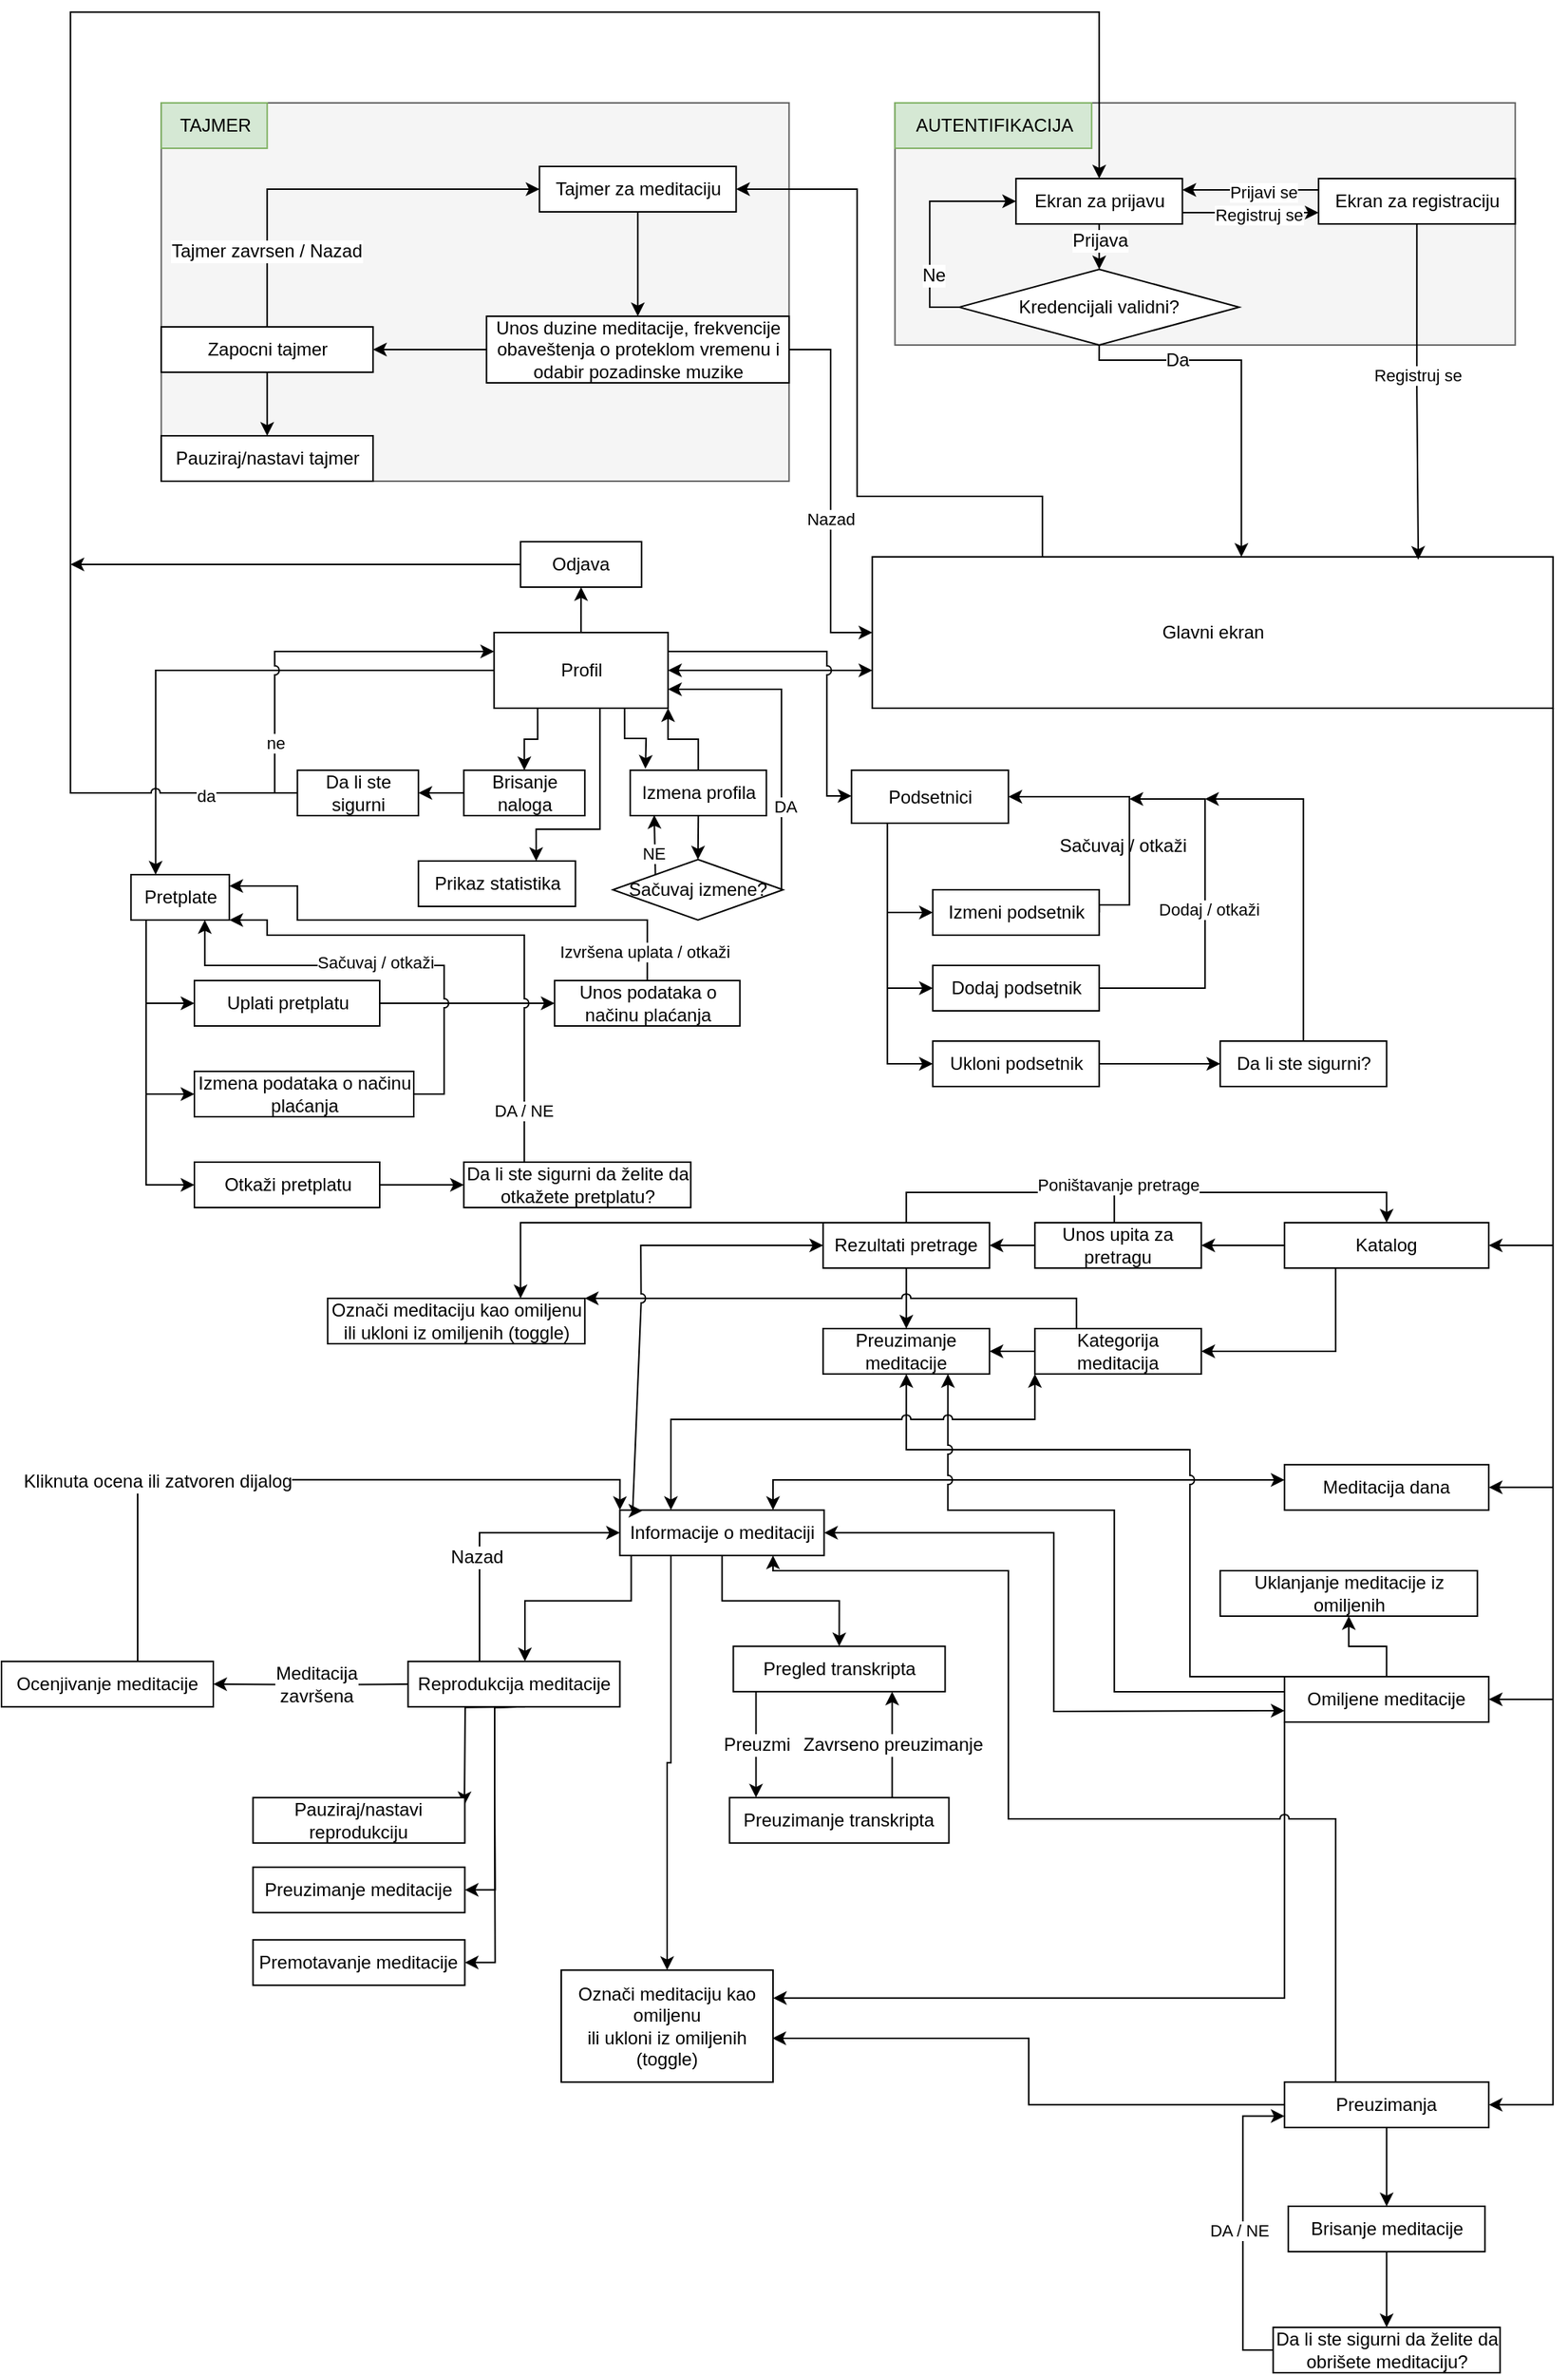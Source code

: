 <mxfile version="24.2.1" type="github">
  <diagram name="Page-1" id="kiPsF7_w5nH2O46umPm8">
    <mxGraphModel dx="4435" dy="3075" grid="1" gridSize="10" guides="1" tooltips="1" connect="1" arrows="1" fold="1" page="1" pageScale="1" pageWidth="850" pageHeight="1100" math="0" shadow="0">
      <root>
        <mxCell id="0" />
        <mxCell id="1" parent="0" />
        <mxCell id="YJ4SmnkypvcGHxXL8yuE-97" style="edgeStyle=orthogonalEdgeStyle;rounded=0;orthogonalLoop=1;jettySize=auto;html=1;exitX=0;exitY=0.75;exitDx=0;exitDy=0;entryX=1;entryY=0.5;entryDx=0;entryDy=0;startArrow=classic;startFill=1;" edge="1" parent="1" source="YJ4SmnkypvcGHxXL8yuE-1" target="YJ4SmnkypvcGHxXL8yuE-96">
          <mxGeometry relative="1" as="geometry" />
        </mxCell>
        <mxCell id="YJ4SmnkypvcGHxXL8yuE-547" style="edgeStyle=orthogonalEdgeStyle;rounded=0;orthogonalLoop=1;jettySize=auto;html=1;exitX=1;exitY=1;exitDx=0;exitDy=0;entryX=1;entryY=0.5;entryDx=0;entryDy=0;" edge="1" parent="1" source="YJ4SmnkypvcGHxXL8yuE-1" target="YJ4SmnkypvcGHxXL8yuE-255">
          <mxGeometry relative="1" as="geometry">
            <Array as="points">
              <mxPoint x="181.62" y="292" />
            </Array>
          </mxGeometry>
        </mxCell>
        <mxCell id="YJ4SmnkypvcGHxXL8yuE-1" value="&lt;font style=&quot;font-size: 12px;&quot;&gt;Glavni ekran&lt;/font&gt;" style="rounded=0;whiteSpace=wrap;html=1;" vertex="1" parent="1">
          <mxGeometry x="-268.38" y="-731" width="450" height="100" as="geometry" />
        </mxCell>
        <mxCell id="YJ4SmnkypvcGHxXL8yuE-2" value="" style="group;fillColor=#f5f5f5;fontColor=#333333;strokeColor=#666666;" vertex="1" connectable="0" parent="1">
          <mxGeometry x="-253.38" y="-1031" width="410" height="160" as="geometry" />
        </mxCell>
        <mxCell id="YJ4SmnkypvcGHxXL8yuE-3" style="edgeStyle=orthogonalEdgeStyle;rounded=0;orthogonalLoop=1;jettySize=auto;html=1;exitX=0;exitY=0.25;exitDx=0;exitDy=0;entryX=1;entryY=0.25;entryDx=0;entryDy=0;" edge="1" parent="YJ4SmnkypvcGHxXL8yuE-2" source="YJ4SmnkypvcGHxXL8yuE-5" target="YJ4SmnkypvcGHxXL8yuE-10">
          <mxGeometry relative="1" as="geometry" />
        </mxCell>
        <mxCell id="YJ4SmnkypvcGHxXL8yuE-4" value="Prijavi se" style="edgeLabel;html=1;align=center;verticalAlign=middle;resizable=0;points=[];" vertex="1" connectable="0" parent="YJ4SmnkypvcGHxXL8yuE-3">
          <mxGeometry x="-0.188" y="1" relative="1" as="geometry">
            <mxPoint as="offset" />
          </mxGeometry>
        </mxCell>
        <mxCell id="YJ4SmnkypvcGHxXL8yuE-5" value="&lt;font style=&quot;font-size: 12px;&quot;&gt;Ekran za registraciju&lt;/font&gt;" style="rounded=0;whiteSpace=wrap;html=1;" vertex="1" parent="YJ4SmnkypvcGHxXL8yuE-2">
          <mxGeometry x="280" y="50" width="130" height="30" as="geometry" />
        </mxCell>
        <mxCell id="YJ4SmnkypvcGHxXL8yuE-6" style="edgeStyle=orthogonalEdgeStyle;rounded=0;orthogonalLoop=1;jettySize=auto;html=1;entryX=0.5;entryY=0;entryDx=0;entryDy=0;fontSize=12;" edge="1" parent="YJ4SmnkypvcGHxXL8yuE-2" source="YJ4SmnkypvcGHxXL8yuE-10" target="YJ4SmnkypvcGHxXL8yuE-13">
          <mxGeometry relative="1" as="geometry">
            <Array as="points">
              <mxPoint x="135" y="90" />
              <mxPoint x="135" y="90" />
            </Array>
          </mxGeometry>
        </mxCell>
        <mxCell id="YJ4SmnkypvcGHxXL8yuE-7" value="Prijava" style="edgeLabel;html=1;align=center;verticalAlign=middle;resizable=0;points=[];fontSize=12;" vertex="1" connectable="0" parent="YJ4SmnkypvcGHxXL8yuE-6">
          <mxGeometry x="-0.285" relative="1" as="geometry">
            <mxPoint as="offset" />
          </mxGeometry>
        </mxCell>
        <mxCell id="YJ4SmnkypvcGHxXL8yuE-8" style="edgeStyle=orthogonalEdgeStyle;rounded=0;orthogonalLoop=1;jettySize=auto;html=1;exitX=1;exitY=0.75;exitDx=0;exitDy=0;entryX=0;entryY=0.75;entryDx=0;entryDy=0;" edge="1" parent="YJ4SmnkypvcGHxXL8yuE-2" source="YJ4SmnkypvcGHxXL8yuE-10" target="YJ4SmnkypvcGHxXL8yuE-5">
          <mxGeometry relative="1" as="geometry" />
        </mxCell>
        <mxCell id="YJ4SmnkypvcGHxXL8yuE-9" value="Registruj se" style="edgeLabel;html=1;align=center;verticalAlign=middle;resizable=0;points=[];" vertex="1" connectable="0" parent="YJ4SmnkypvcGHxXL8yuE-8">
          <mxGeometry x="-0.222" y="1" relative="1" as="geometry">
            <mxPoint x="15" y="2" as="offset" />
          </mxGeometry>
        </mxCell>
        <mxCell id="YJ4SmnkypvcGHxXL8yuE-10" value="Ekran za prijavu" style="rounded=0;whiteSpace=wrap;html=1;fontSize=12;" vertex="1" parent="YJ4SmnkypvcGHxXL8yuE-2">
          <mxGeometry x="80" y="50" width="110" height="30" as="geometry" />
        </mxCell>
        <mxCell id="YJ4SmnkypvcGHxXL8yuE-11" style="edgeStyle=orthogonalEdgeStyle;rounded=0;orthogonalLoop=1;jettySize=auto;html=1;entryX=0;entryY=0.5;entryDx=0;entryDy=0;fontSize=12;" edge="1" parent="YJ4SmnkypvcGHxXL8yuE-2" source="YJ4SmnkypvcGHxXL8yuE-13" target="YJ4SmnkypvcGHxXL8yuE-10">
          <mxGeometry relative="1" as="geometry">
            <Array as="points">
              <mxPoint x="23" y="135" />
              <mxPoint x="23" y="65" />
            </Array>
          </mxGeometry>
        </mxCell>
        <mxCell id="YJ4SmnkypvcGHxXL8yuE-12" value="Ne" style="edgeLabel;html=1;align=center;verticalAlign=middle;resizable=0;points=[];fontSize=12;" vertex="1" connectable="0" parent="YJ4SmnkypvcGHxXL8yuE-11">
          <mxGeometry x="-0.442" y="-2" relative="1" as="geometry">
            <mxPoint as="offset" />
          </mxGeometry>
        </mxCell>
        <mxCell id="YJ4SmnkypvcGHxXL8yuE-13" value="Kredencijali validni?" style="rhombus;whiteSpace=wrap;html=1;fontSize=12;" vertex="1" parent="YJ4SmnkypvcGHxXL8yuE-2">
          <mxGeometry x="42.5" y="110" width="185" height="50" as="geometry" />
        </mxCell>
        <mxCell id="YJ4SmnkypvcGHxXL8yuE-14" value="AUTENTIFIKACIJA" style="text;html=1;align=center;verticalAlign=middle;resizable=0;points=[];autosize=1;strokeColor=#82b366;fillColor=#d5e8d4;" vertex="1" parent="YJ4SmnkypvcGHxXL8yuE-2">
          <mxGeometry width="130" height="30" as="geometry" />
        </mxCell>
        <mxCell id="YJ4SmnkypvcGHxXL8yuE-17" style="edgeStyle=orthogonalEdgeStyle;rounded=0;orthogonalLoop=1;jettySize=auto;html=1;fontSize=12;" edge="1" parent="1">
          <mxGeometry relative="1" as="geometry">
            <mxPoint x="-24.38" y="-731" as="targetPoint" />
            <Array as="points">
              <mxPoint x="-118.38" y="-861" />
              <mxPoint x="-24.38" y="-861" />
            </Array>
            <mxPoint x="-118.38" y="-871" as="sourcePoint" />
          </mxGeometry>
        </mxCell>
        <mxCell id="YJ4SmnkypvcGHxXL8yuE-18" value="Da" style="edgeLabel;html=1;align=center;verticalAlign=middle;resizable=0;points=[];fontSize=12;" vertex="1" connectable="0" parent="YJ4SmnkypvcGHxXL8yuE-17">
          <mxGeometry x="-0.478" relative="1" as="geometry">
            <mxPoint as="offset" />
          </mxGeometry>
        </mxCell>
        <mxCell id="YJ4SmnkypvcGHxXL8yuE-19" style="edgeStyle=orthogonalEdgeStyle;rounded=0;orthogonalLoop=1;jettySize=auto;html=1;exitX=0.5;exitY=1;exitDx=0;exitDy=0;entryX=0.802;entryY=0.019;entryDx=0;entryDy=0;entryPerimeter=0;" edge="1" parent="1" source="YJ4SmnkypvcGHxXL8yuE-5" target="YJ4SmnkypvcGHxXL8yuE-1">
          <mxGeometry relative="1" as="geometry" />
        </mxCell>
        <mxCell id="YJ4SmnkypvcGHxXL8yuE-20" value="Registruj se" style="edgeLabel;html=1;align=center;verticalAlign=middle;resizable=0;points=[];" vertex="1" connectable="0" parent="YJ4SmnkypvcGHxXL8yuE-19">
          <mxGeometry x="-0.05" y="-3" relative="1" as="geometry">
            <mxPoint x="3" y="-6" as="offset" />
          </mxGeometry>
        </mxCell>
        <mxCell id="YJ4SmnkypvcGHxXL8yuE-21" value="" style="group;fillColor=#f5f5f5;fontColor=#333333;strokeColor=#666666;" vertex="1" connectable="0" parent="1">
          <mxGeometry x="-738.38" y="-1031" width="415" height="250" as="geometry" />
        </mxCell>
        <mxCell id="YJ4SmnkypvcGHxXL8yuE-22" style="edgeStyle=orthogonalEdgeStyle;rounded=0;orthogonalLoop=1;jettySize=auto;html=1;fontSize=12;" edge="1" parent="YJ4SmnkypvcGHxXL8yuE-21" source="YJ4SmnkypvcGHxXL8yuE-23" target="YJ4SmnkypvcGHxXL8yuE-25">
          <mxGeometry relative="1" as="geometry" />
        </mxCell>
        <mxCell id="YJ4SmnkypvcGHxXL8yuE-23" value="Tajmer za meditaciju" style="rounded=0;whiteSpace=wrap;html=1;fontSize=12;" vertex="1" parent="YJ4SmnkypvcGHxXL8yuE-21">
          <mxGeometry x="250" y="42" width="130" height="30" as="geometry" />
        </mxCell>
        <mxCell id="YJ4SmnkypvcGHxXL8yuE-24" value="" style="edgeStyle=orthogonalEdgeStyle;rounded=0;orthogonalLoop=1;jettySize=auto;html=1;" edge="1" parent="YJ4SmnkypvcGHxXL8yuE-21" source="YJ4SmnkypvcGHxXL8yuE-25" target="YJ4SmnkypvcGHxXL8yuE-29">
          <mxGeometry relative="1" as="geometry" />
        </mxCell>
        <mxCell id="YJ4SmnkypvcGHxXL8yuE-25" value="Unos duzine meditacije, frekvencije obaveštenja o proteklom vremenu i odabir pozadinske muzike" style="rounded=0;whiteSpace=wrap;html=1;fontSize=12;" vertex="1" parent="YJ4SmnkypvcGHxXL8yuE-21">
          <mxGeometry x="215" y="141" width="200" height="44" as="geometry" />
        </mxCell>
        <mxCell id="YJ4SmnkypvcGHxXL8yuE-26" style="edgeStyle=orthogonalEdgeStyle;rounded=0;orthogonalLoop=1;jettySize=auto;html=1;entryX=0;entryY=0.5;entryDx=0;entryDy=0;" edge="1" parent="YJ4SmnkypvcGHxXL8yuE-21" source="YJ4SmnkypvcGHxXL8yuE-29" target="YJ4SmnkypvcGHxXL8yuE-23">
          <mxGeometry relative="1" as="geometry">
            <Array as="points">
              <mxPoint x="70" y="57" />
            </Array>
          </mxGeometry>
        </mxCell>
        <mxCell id="YJ4SmnkypvcGHxXL8yuE-27" value="&lt;span style=&quot;font-size: 12px;&quot;&gt;Tajmer zavrsen / Nazad&lt;/span&gt;" style="edgeLabel;html=1;align=center;verticalAlign=middle;resizable=0;points=[];" vertex="1" connectable="0" parent="YJ4SmnkypvcGHxXL8yuE-26">
          <mxGeometry x="-0.632" y="1" relative="1" as="geometry">
            <mxPoint as="offset" />
          </mxGeometry>
        </mxCell>
        <mxCell id="YJ4SmnkypvcGHxXL8yuE-28" value="" style="edgeStyle=orthogonalEdgeStyle;rounded=0;orthogonalLoop=1;jettySize=auto;html=1;" edge="1" parent="YJ4SmnkypvcGHxXL8yuE-21" source="YJ4SmnkypvcGHxXL8yuE-29" target="YJ4SmnkypvcGHxXL8yuE-30">
          <mxGeometry relative="1" as="geometry" />
        </mxCell>
        <mxCell id="YJ4SmnkypvcGHxXL8yuE-29" value="Zapocni tajmer" style="rounded=0;whiteSpace=wrap;html=1;fontSize=12;" vertex="1" parent="YJ4SmnkypvcGHxXL8yuE-21">
          <mxGeometry y="148" width="140" height="30" as="geometry" />
        </mxCell>
        <mxCell id="YJ4SmnkypvcGHxXL8yuE-30" value="Pauziraj/nastavi tajmer" style="rounded=0;whiteSpace=wrap;html=1;fontSize=12;" vertex="1" parent="YJ4SmnkypvcGHxXL8yuE-21">
          <mxGeometry y="220" width="140" height="30" as="geometry" />
        </mxCell>
        <mxCell id="YJ4SmnkypvcGHxXL8yuE-31" value="TAJMER" style="text;html=1;align=center;verticalAlign=middle;resizable=0;points=[];autosize=1;strokeColor=#82b366;fillColor=#d5e8d4;" vertex="1" parent="YJ4SmnkypvcGHxXL8yuE-21">
          <mxGeometry width="70" height="30" as="geometry" />
        </mxCell>
        <mxCell id="YJ4SmnkypvcGHxXL8yuE-35" style="edgeStyle=orthogonalEdgeStyle;rounded=0;orthogonalLoop=1;jettySize=auto;html=1;exitX=1;exitY=0.5;exitDx=0;exitDy=0;entryX=0.25;entryY=0;entryDx=0;entryDy=0;startArrow=classic;startFill=1;endArrow=none;endFill=0;" edge="1" parent="1" source="YJ4SmnkypvcGHxXL8yuE-23" target="YJ4SmnkypvcGHxXL8yuE-1">
          <mxGeometry relative="1" as="geometry">
            <Array as="points">
              <mxPoint x="-278.38" y="-974" />
              <mxPoint x="-278.38" y="-771" />
              <mxPoint x="-155.38" y="-771" />
            </Array>
          </mxGeometry>
        </mxCell>
        <mxCell id="YJ4SmnkypvcGHxXL8yuE-36" style="edgeStyle=orthogonalEdgeStyle;rounded=0;orthogonalLoop=1;jettySize=auto;html=1;entryX=0;entryY=0.5;entryDx=0;entryDy=0;" edge="1" parent="1" source="YJ4SmnkypvcGHxXL8yuE-25" target="YJ4SmnkypvcGHxXL8yuE-1">
          <mxGeometry relative="1" as="geometry" />
        </mxCell>
        <mxCell id="YJ4SmnkypvcGHxXL8yuE-37" value="Nazad" style="edgeLabel;html=1;align=center;verticalAlign=middle;resizable=0;points=[];" vertex="1" connectable="0" parent="YJ4SmnkypvcGHxXL8yuE-36">
          <mxGeometry x="0.149" y="-1" relative="1" as="geometry">
            <mxPoint x="1" as="offset" />
          </mxGeometry>
        </mxCell>
        <mxCell id="YJ4SmnkypvcGHxXL8yuE-104" style="edgeStyle=orthogonalEdgeStyle;rounded=0;orthogonalLoop=1;jettySize=auto;html=1;exitX=0.25;exitY=1;exitDx=0;exitDy=0;entryX=0.5;entryY=0;entryDx=0;entryDy=0;" edge="1" parent="1" source="YJ4SmnkypvcGHxXL8yuE-96" target="YJ4SmnkypvcGHxXL8yuE-99">
          <mxGeometry relative="1" as="geometry" />
        </mxCell>
        <mxCell id="YJ4SmnkypvcGHxXL8yuE-106" style="edgeStyle=orthogonalEdgeStyle;rounded=0;orthogonalLoop=1;jettySize=auto;html=1;entryX=0.5;entryY=1;entryDx=0;entryDy=0;" edge="1" parent="1" source="YJ4SmnkypvcGHxXL8yuE-96" target="YJ4SmnkypvcGHxXL8yuE-105">
          <mxGeometry relative="1" as="geometry" />
        </mxCell>
        <mxCell id="YJ4SmnkypvcGHxXL8yuE-112" style="edgeStyle=orthogonalEdgeStyle;rounded=0;orthogonalLoop=1;jettySize=auto;html=1;exitX=0.75;exitY=1;exitDx=0;exitDy=0;" edge="1" parent="1" source="YJ4SmnkypvcGHxXL8yuE-96">
          <mxGeometry relative="1" as="geometry">
            <mxPoint x="-418.38" y="-591" as="targetPoint" />
          </mxGeometry>
        </mxCell>
        <mxCell id="YJ4SmnkypvcGHxXL8yuE-167" style="edgeStyle=orthogonalEdgeStyle;rounded=0;orthogonalLoop=1;jettySize=auto;html=1;entryX=0.75;entryY=0;entryDx=0;entryDy=0;" edge="1" parent="1" source="YJ4SmnkypvcGHxXL8yuE-96" target="YJ4SmnkypvcGHxXL8yuE-166">
          <mxGeometry relative="1" as="geometry">
            <Array as="points">
              <mxPoint x="-448.38" y="-551" />
              <mxPoint x="-490.38" y="-551" />
            </Array>
          </mxGeometry>
        </mxCell>
        <mxCell id="YJ4SmnkypvcGHxXL8yuE-169" style="edgeStyle=orthogonalEdgeStyle;rounded=0;orthogonalLoop=1;jettySize=auto;html=1;exitX=1;exitY=0.25;exitDx=0;exitDy=0;jumpStyle=arc;" edge="1" parent="1" source="YJ4SmnkypvcGHxXL8yuE-96" target="YJ4SmnkypvcGHxXL8yuE-168">
          <mxGeometry relative="1" as="geometry">
            <Array as="points">
              <mxPoint x="-298.38" y="-669" />
              <mxPoint x="-298.38" y="-573" />
            </Array>
          </mxGeometry>
        </mxCell>
        <mxCell id="YJ4SmnkypvcGHxXL8yuE-223" style="edgeStyle=orthogonalEdgeStyle;rounded=0;orthogonalLoop=1;jettySize=auto;html=1;exitX=0;exitY=0.5;exitDx=0;exitDy=0;entryX=0.25;entryY=0;entryDx=0;entryDy=0;jumpStyle=arc;" edge="1" parent="1" source="YJ4SmnkypvcGHxXL8yuE-96" target="YJ4SmnkypvcGHxXL8yuE-189">
          <mxGeometry relative="1" as="geometry" />
        </mxCell>
        <mxCell id="YJ4SmnkypvcGHxXL8yuE-96" value="&lt;font style=&quot;font-size: 12px;&quot;&gt;Profil&lt;/font&gt;" style="rounded=0;whiteSpace=wrap;html=1;" vertex="1" parent="1">
          <mxGeometry x="-518.38" y="-681" width="115" height="50" as="geometry" />
        </mxCell>
        <mxCell id="YJ4SmnkypvcGHxXL8yuE-103" style="edgeStyle=orthogonalEdgeStyle;rounded=0;orthogonalLoop=1;jettySize=auto;html=1;entryX=1;entryY=0.5;entryDx=0;entryDy=0;" edge="1" parent="1" source="YJ4SmnkypvcGHxXL8yuE-99" target="YJ4SmnkypvcGHxXL8yuE-102">
          <mxGeometry relative="1" as="geometry" />
        </mxCell>
        <mxCell id="YJ4SmnkypvcGHxXL8yuE-99" value="Brisanje naloga" style="rounded=0;whiteSpace=wrap;html=1;fontSize=12;" vertex="1" parent="1">
          <mxGeometry x="-538.38" y="-590" width="80" height="30" as="geometry" />
        </mxCell>
        <mxCell id="YJ4SmnkypvcGHxXL8yuE-100" style="edgeStyle=orthogonalEdgeStyle;rounded=0;orthogonalLoop=1;jettySize=auto;html=1;entryX=0;entryY=0.25;entryDx=0;entryDy=0;jumpStyle=arc;" edge="1" parent="1" source="YJ4SmnkypvcGHxXL8yuE-102" target="YJ4SmnkypvcGHxXL8yuE-96">
          <mxGeometry relative="1" as="geometry">
            <mxPoint x="-268.38" y="-505" as="targetPoint" />
            <Array as="points">
              <mxPoint x="-663.38" y="-668" />
            </Array>
          </mxGeometry>
        </mxCell>
        <mxCell id="YJ4SmnkypvcGHxXL8yuE-101" value="ne" style="edgeLabel;html=1;align=center;verticalAlign=middle;resizable=0;points=[];" vertex="1" connectable="0" parent="YJ4SmnkypvcGHxXL8yuE-100">
          <mxGeometry x="-0.623" relative="1" as="geometry">
            <mxPoint as="offset" />
          </mxGeometry>
        </mxCell>
        <mxCell id="YJ4SmnkypvcGHxXL8yuE-107" style="edgeStyle=orthogonalEdgeStyle;rounded=0;orthogonalLoop=1;jettySize=auto;html=1;entryX=0.5;entryY=0;entryDx=0;entryDy=0;jumpStyle=arc;" edge="1" parent="1" source="YJ4SmnkypvcGHxXL8yuE-102" target="YJ4SmnkypvcGHxXL8yuE-10">
          <mxGeometry relative="1" as="geometry">
            <Array as="points">
              <mxPoint x="-798.38" y="-575" />
              <mxPoint x="-798.38" y="-1091" />
              <mxPoint x="-118.38" y="-1091" />
            </Array>
          </mxGeometry>
        </mxCell>
        <mxCell id="YJ4SmnkypvcGHxXL8yuE-108" value="da" style="edgeLabel;html=1;align=center;verticalAlign=middle;resizable=0;points=[];" vertex="1" connectable="0" parent="YJ4SmnkypvcGHxXL8yuE-107">
          <mxGeometry x="-0.878" y="4" relative="1" as="geometry">
            <mxPoint x="28" y="-2" as="offset" />
          </mxGeometry>
        </mxCell>
        <mxCell id="YJ4SmnkypvcGHxXL8yuE-102" value="Da li ste sigurni" style="rounded=0;whiteSpace=wrap;html=1;fontSize=12;" vertex="1" parent="1">
          <mxGeometry x="-648.38" y="-590" width="80" height="30" as="geometry" />
        </mxCell>
        <mxCell id="YJ4SmnkypvcGHxXL8yuE-109" style="edgeStyle=orthogonalEdgeStyle;rounded=0;orthogonalLoop=1;jettySize=auto;html=1;" edge="1" parent="1" source="YJ4SmnkypvcGHxXL8yuE-105">
          <mxGeometry relative="1" as="geometry">
            <mxPoint x="-798.38" y="-726" as="targetPoint" />
          </mxGeometry>
        </mxCell>
        <mxCell id="YJ4SmnkypvcGHxXL8yuE-105" value="Odjava" style="rounded=0;whiteSpace=wrap;html=1;fontSize=12;" vertex="1" parent="1">
          <mxGeometry x="-500.88" y="-741" width="80" height="30" as="geometry" />
        </mxCell>
        <mxCell id="YJ4SmnkypvcGHxXL8yuE-113" style="edgeStyle=orthogonalEdgeStyle;rounded=0;orthogonalLoop=1;jettySize=auto;html=1;entryX=1;entryY=1;entryDx=0;entryDy=0;" edge="1" parent="1" source="YJ4SmnkypvcGHxXL8yuE-110" target="YJ4SmnkypvcGHxXL8yuE-96">
          <mxGeometry relative="1" as="geometry" />
        </mxCell>
        <mxCell id="YJ4SmnkypvcGHxXL8yuE-116" style="edgeStyle=orthogonalEdgeStyle;rounded=0;orthogonalLoop=1;jettySize=auto;html=1;exitX=0.5;exitY=1;exitDx=0;exitDy=0;entryX=0.5;entryY=0;entryDx=0;entryDy=0;" edge="1" parent="1" source="YJ4SmnkypvcGHxXL8yuE-110" target="YJ4SmnkypvcGHxXL8yuE-114">
          <mxGeometry relative="1" as="geometry" />
        </mxCell>
        <mxCell id="YJ4SmnkypvcGHxXL8yuE-110" value="Izmena profila" style="rounded=0;whiteSpace=wrap;html=1;fontSize=12;" vertex="1" parent="1">
          <mxGeometry x="-428.38" y="-590" width="90" height="30" as="geometry" />
        </mxCell>
        <mxCell id="YJ4SmnkypvcGHxXL8yuE-117" style="edgeStyle=orthogonalEdgeStyle;rounded=0;orthogonalLoop=1;jettySize=auto;html=1;entryX=1;entryY=0.75;entryDx=0;entryDy=0;" edge="1" parent="1" source="YJ4SmnkypvcGHxXL8yuE-114" target="YJ4SmnkypvcGHxXL8yuE-96">
          <mxGeometry relative="1" as="geometry">
            <Array as="points">
              <mxPoint x="-328.38" y="-643" />
            </Array>
          </mxGeometry>
        </mxCell>
        <mxCell id="YJ4SmnkypvcGHxXL8yuE-118" value="DA" style="edgeLabel;html=1;align=center;verticalAlign=middle;resizable=0;points=[];" vertex="1" connectable="0" parent="YJ4SmnkypvcGHxXL8yuE-117">
          <mxGeometry x="-0.472" y="-2" relative="1" as="geometry">
            <mxPoint as="offset" />
          </mxGeometry>
        </mxCell>
        <mxCell id="YJ4SmnkypvcGHxXL8yuE-114" value="Sačuvaj izmene?" style="rhombus;whiteSpace=wrap;html=1;" vertex="1" parent="1">
          <mxGeometry x="-439.88" y="-531" width="112.5" height="40" as="geometry" />
        </mxCell>
        <mxCell id="YJ4SmnkypvcGHxXL8yuE-120" style="edgeStyle=orthogonalEdgeStyle;rounded=0;orthogonalLoop=1;jettySize=auto;html=1;exitX=0;exitY=0;exitDx=0;exitDy=0;entryX=0.176;entryY=0.988;entryDx=0;entryDy=0;entryPerimeter=0;" edge="1" parent="1" source="YJ4SmnkypvcGHxXL8yuE-114" target="YJ4SmnkypvcGHxXL8yuE-110">
          <mxGeometry relative="1" as="geometry" />
        </mxCell>
        <mxCell id="YJ4SmnkypvcGHxXL8yuE-121" value="NE" style="edgeLabel;html=1;align=center;verticalAlign=middle;resizable=0;points=[];" vertex="1" connectable="0" parent="YJ4SmnkypvcGHxXL8yuE-120">
          <mxGeometry x="-0.25" y="1" relative="1" as="geometry">
            <mxPoint as="offset" />
          </mxGeometry>
        </mxCell>
        <mxCell id="YJ4SmnkypvcGHxXL8yuE-166" value="Prikaz statistika" style="rounded=0;whiteSpace=wrap;html=1;" vertex="1" parent="1">
          <mxGeometry x="-568.38" y="-530" width="103.75" height="30" as="geometry" />
        </mxCell>
        <mxCell id="YJ4SmnkypvcGHxXL8yuE-185" style="edgeStyle=orthogonalEdgeStyle;rounded=0;orthogonalLoop=1;jettySize=auto;html=1;exitX=0.25;exitY=1;exitDx=0;exitDy=0;entryX=0;entryY=0.5;entryDx=0;entryDy=0;" edge="1" parent="1" source="YJ4SmnkypvcGHxXL8yuE-168" target="YJ4SmnkypvcGHxXL8yuE-179">
          <mxGeometry relative="1" as="geometry">
            <Array as="points">
              <mxPoint x="-258.38" y="-555" />
              <mxPoint x="-258.38" y="-396" />
            </Array>
          </mxGeometry>
        </mxCell>
        <mxCell id="YJ4SmnkypvcGHxXL8yuE-168" value="Podsetnici" style="rounded=0;whiteSpace=wrap;html=1;" vertex="1" parent="1">
          <mxGeometry x="-282.13" y="-590" width="103.75" height="35" as="geometry" />
        </mxCell>
        <mxCell id="YJ4SmnkypvcGHxXL8yuE-172" style="edgeStyle=orthogonalEdgeStyle;rounded=0;orthogonalLoop=1;jettySize=auto;html=1;entryX=1;entryY=0.5;entryDx=0;entryDy=0;exitX=1;exitY=0.5;exitDx=0;exitDy=0;" edge="1" parent="1" source="YJ4SmnkypvcGHxXL8yuE-170" target="YJ4SmnkypvcGHxXL8yuE-168">
          <mxGeometry relative="1" as="geometry">
            <Array as="points">
              <mxPoint x="-118.38" y="-501" />
              <mxPoint x="-98.38" y="-501" />
              <mxPoint x="-98.38" y="-572" />
            </Array>
          </mxGeometry>
        </mxCell>
        <mxCell id="YJ4SmnkypvcGHxXL8yuE-186" style="edgeStyle=orthogonalEdgeStyle;rounded=0;orthogonalLoop=1;jettySize=auto;html=1;exitX=0;exitY=0.5;exitDx=0;exitDy=0;endArrow=none;endFill=0;startArrow=classic;startFill=1;" edge="1" parent="1" source="YJ4SmnkypvcGHxXL8yuE-170">
          <mxGeometry relative="1" as="geometry">
            <mxPoint x="-258.38" y="-496" as="targetPoint" />
          </mxGeometry>
        </mxCell>
        <mxCell id="YJ4SmnkypvcGHxXL8yuE-170" value="Izmeni podsetnik" style="rounded=0;whiteSpace=wrap;html=1;" vertex="1" parent="1">
          <mxGeometry x="-228.38" y="-511" width="110" height="30" as="geometry" />
        </mxCell>
        <mxCell id="YJ4SmnkypvcGHxXL8yuE-173" value="Sačuvaj / otkaži" style="text;html=1;align=center;verticalAlign=middle;resizable=0;points=[];autosize=1;strokeColor=none;fillColor=none;" vertex="1" parent="1">
          <mxGeometry x="-158.38" y="-555" width="110" height="30" as="geometry" />
        </mxCell>
        <mxCell id="YJ4SmnkypvcGHxXL8yuE-176" style="edgeStyle=orthogonalEdgeStyle;rounded=0;orthogonalLoop=1;jettySize=auto;html=1;" edge="1" parent="1" source="YJ4SmnkypvcGHxXL8yuE-174">
          <mxGeometry relative="1" as="geometry">
            <mxPoint x="-98.38" y="-571" as="targetPoint" />
            <Array as="points">
              <mxPoint x="-48.38" y="-446" />
              <mxPoint x="-48.38" y="-571" />
            </Array>
          </mxGeometry>
        </mxCell>
        <mxCell id="YJ4SmnkypvcGHxXL8yuE-177" value="Dodaj / otkaži" style="edgeLabel;html=1;align=center;verticalAlign=middle;resizable=0;points=[];" vertex="1" connectable="0" parent="YJ4SmnkypvcGHxXL8yuE-176">
          <mxGeometry x="-0.005" y="-2" relative="1" as="geometry">
            <mxPoint as="offset" />
          </mxGeometry>
        </mxCell>
        <mxCell id="YJ4SmnkypvcGHxXL8yuE-187" style="edgeStyle=orthogonalEdgeStyle;rounded=0;orthogonalLoop=1;jettySize=auto;html=1;startArrow=classic;startFill=1;endArrow=none;endFill=0;" edge="1" parent="1" source="YJ4SmnkypvcGHxXL8yuE-174">
          <mxGeometry relative="1" as="geometry">
            <mxPoint x="-258.38" y="-446" as="targetPoint" />
          </mxGeometry>
        </mxCell>
        <mxCell id="YJ4SmnkypvcGHxXL8yuE-174" value="Dodaj podsetnik" style="rounded=0;whiteSpace=wrap;html=1;" vertex="1" parent="1">
          <mxGeometry x="-228.38" y="-461" width="110" height="30" as="geometry" />
        </mxCell>
        <mxCell id="YJ4SmnkypvcGHxXL8yuE-183" value="" style="edgeStyle=orthogonalEdgeStyle;rounded=0;orthogonalLoop=1;jettySize=auto;html=1;" edge="1" parent="1" source="YJ4SmnkypvcGHxXL8yuE-179" target="YJ4SmnkypvcGHxXL8yuE-181">
          <mxGeometry relative="1" as="geometry" />
        </mxCell>
        <mxCell id="YJ4SmnkypvcGHxXL8yuE-179" value="Ukloni podsetnik" style="rounded=0;whiteSpace=wrap;html=1;" vertex="1" parent="1">
          <mxGeometry x="-228.38" y="-411" width="110" height="30" as="geometry" />
        </mxCell>
        <mxCell id="YJ4SmnkypvcGHxXL8yuE-184" style="edgeStyle=orthogonalEdgeStyle;rounded=0;orthogonalLoop=1;jettySize=auto;html=1;" edge="1" parent="1" source="YJ4SmnkypvcGHxXL8yuE-181">
          <mxGeometry relative="1" as="geometry">
            <mxPoint x="-48.38" y="-571" as="targetPoint" />
            <Array as="points">
              <mxPoint x="16.62" y="-571" />
            </Array>
          </mxGeometry>
        </mxCell>
        <mxCell id="YJ4SmnkypvcGHxXL8yuE-181" value="Da li ste sigurni?" style="rounded=0;whiteSpace=wrap;html=1;" vertex="1" parent="1">
          <mxGeometry x="-38.38" y="-411" width="110" height="30" as="geometry" />
        </mxCell>
        <mxCell id="YJ4SmnkypvcGHxXL8yuE-220" style="edgeStyle=orthogonalEdgeStyle;rounded=0;orthogonalLoop=1;jettySize=auto;html=1;exitX=0.25;exitY=1;exitDx=0;exitDy=0;entryX=0;entryY=0.5;entryDx=0;entryDy=0;" edge="1" parent="1" source="YJ4SmnkypvcGHxXL8yuE-189" target="YJ4SmnkypvcGHxXL8yuE-214">
          <mxGeometry relative="1" as="geometry">
            <Array as="points">
              <mxPoint x="-748.38" y="-491" />
              <mxPoint x="-748.38" y="-316" />
            </Array>
          </mxGeometry>
        </mxCell>
        <mxCell id="YJ4SmnkypvcGHxXL8yuE-189" value="Pretplate" style="rounded=0;whiteSpace=wrap;html=1;fontSize=12;" vertex="1" parent="1">
          <mxGeometry x="-758.38" y="-521" width="65" height="30" as="geometry" />
        </mxCell>
        <mxCell id="YJ4SmnkypvcGHxXL8yuE-222" style="edgeStyle=orthogonalEdgeStyle;rounded=0;orthogonalLoop=1;jettySize=auto;html=1;exitX=0;exitY=0.5;exitDx=0;exitDy=0;endArrow=none;endFill=0;startArrow=classic;startFill=1;" edge="1" parent="1" source="YJ4SmnkypvcGHxXL8yuE-212">
          <mxGeometry relative="1" as="geometry">
            <mxPoint x="-748.38" y="-436" as="targetPoint" />
          </mxGeometry>
        </mxCell>
        <mxCell id="YJ4SmnkypvcGHxXL8yuE-227" value="" style="edgeStyle=orthogonalEdgeStyle;rounded=0;orthogonalLoop=1;jettySize=auto;html=1;jumpStyle=arc;" edge="1" parent="1" source="YJ4SmnkypvcGHxXL8yuE-212" target="YJ4SmnkypvcGHxXL8yuE-226">
          <mxGeometry relative="1" as="geometry" />
        </mxCell>
        <mxCell id="YJ4SmnkypvcGHxXL8yuE-212" value="Uplati pretplatu" style="rounded=0;whiteSpace=wrap;html=1;fontSize=12;" vertex="1" parent="1">
          <mxGeometry x="-716.5" y="-451" width="122.5" height="30" as="geometry" />
        </mxCell>
        <mxCell id="YJ4SmnkypvcGHxXL8yuE-221" style="edgeStyle=orthogonalEdgeStyle;rounded=0;orthogonalLoop=1;jettySize=auto;html=1;exitX=0;exitY=0.5;exitDx=0;exitDy=0;startArrow=classic;startFill=1;endArrow=none;endFill=0;" edge="1" parent="1" source="YJ4SmnkypvcGHxXL8yuE-213">
          <mxGeometry relative="1" as="geometry">
            <mxPoint x="-748.38" y="-376" as="targetPoint" />
          </mxGeometry>
        </mxCell>
        <mxCell id="YJ4SmnkypvcGHxXL8yuE-224" style="edgeStyle=orthogonalEdgeStyle;rounded=0;orthogonalLoop=1;jettySize=auto;html=1;exitX=1;exitY=0.5;exitDx=0;exitDy=0;jumpStyle=arc;entryX=0.75;entryY=1;entryDx=0;entryDy=0;" edge="1" parent="1" source="YJ4SmnkypvcGHxXL8yuE-213" target="YJ4SmnkypvcGHxXL8yuE-189">
          <mxGeometry relative="1" as="geometry">
            <mxPoint x="-548.38" y="-481" as="targetPoint" />
            <Array as="points">
              <mxPoint x="-551.38" y="-376" />
              <mxPoint x="-551.38" y="-461" />
              <mxPoint x="-709.38" y="-461" />
            </Array>
          </mxGeometry>
        </mxCell>
        <mxCell id="YJ4SmnkypvcGHxXL8yuE-225" value="Sačuvaj / otkaži" style="edgeLabel;html=1;align=center;verticalAlign=middle;resizable=0;points=[];" vertex="1" connectable="0" parent="YJ4SmnkypvcGHxXL8yuE-224">
          <mxGeometry x="-0.054" y="-2" relative="1" as="geometry">
            <mxPoint x="-12" as="offset" />
          </mxGeometry>
        </mxCell>
        <mxCell id="YJ4SmnkypvcGHxXL8yuE-213" value="Izmena podataka o načinu plaćanja" style="rounded=0;whiteSpace=wrap;html=1;fontSize=12;" vertex="1" parent="1">
          <mxGeometry x="-716.5" y="-391" width="145" height="30" as="geometry" />
        </mxCell>
        <mxCell id="YJ4SmnkypvcGHxXL8yuE-217" value="" style="edgeStyle=orthogonalEdgeStyle;rounded=0;orthogonalLoop=1;jettySize=auto;html=1;" edge="1" parent="1" source="YJ4SmnkypvcGHxXL8yuE-214" target="YJ4SmnkypvcGHxXL8yuE-215">
          <mxGeometry relative="1" as="geometry" />
        </mxCell>
        <mxCell id="YJ4SmnkypvcGHxXL8yuE-214" value="Otkaži pretplatu" style="rounded=0;whiteSpace=wrap;html=1;fontSize=12;" vertex="1" parent="1">
          <mxGeometry x="-716.5" y="-331" width="122.5" height="30" as="geometry" />
        </mxCell>
        <mxCell id="YJ4SmnkypvcGHxXL8yuE-218" style="edgeStyle=orthogonalEdgeStyle;rounded=0;orthogonalLoop=1;jettySize=auto;html=1;jumpStyle=arc;" edge="1" parent="1" source="YJ4SmnkypvcGHxXL8yuE-215" target="YJ4SmnkypvcGHxXL8yuE-189">
          <mxGeometry relative="1" as="geometry">
            <Array as="points">
              <mxPoint x="-498.38" y="-481" />
              <mxPoint x="-668.38" y="-481" />
              <mxPoint x="-668.38" y="-491" />
            </Array>
          </mxGeometry>
        </mxCell>
        <mxCell id="YJ4SmnkypvcGHxXL8yuE-219" value="&lt;div&gt;DA / NE&lt;/div&gt;" style="edgeLabel;html=1;align=center;verticalAlign=middle;resizable=0;points=[];" vertex="1" connectable="0" parent="YJ4SmnkypvcGHxXL8yuE-218">
          <mxGeometry x="-0.545" y="1" relative="1" as="geometry">
            <mxPoint y="47" as="offset" />
          </mxGeometry>
        </mxCell>
        <mxCell id="YJ4SmnkypvcGHxXL8yuE-215" value="Da li ste sigurni da želite da otkažete pretplatu?" style="rounded=0;whiteSpace=wrap;html=1;fontSize=12;" vertex="1" parent="1">
          <mxGeometry x="-538.38" y="-331" width="150" height="30" as="geometry" />
        </mxCell>
        <mxCell id="YJ4SmnkypvcGHxXL8yuE-228" style="edgeStyle=orthogonalEdgeStyle;rounded=0;orthogonalLoop=1;jettySize=auto;html=1;exitX=0.5;exitY=0;exitDx=0;exitDy=0;entryX=1;entryY=0.25;entryDx=0;entryDy=0;" edge="1" parent="1" source="YJ4SmnkypvcGHxXL8yuE-226" target="YJ4SmnkypvcGHxXL8yuE-189">
          <mxGeometry relative="1" as="geometry">
            <Array as="points">
              <mxPoint x="-417.38" y="-491" />
              <mxPoint x="-648.38" y="-491" />
              <mxPoint x="-648.38" y="-513" />
            </Array>
          </mxGeometry>
        </mxCell>
        <mxCell id="YJ4SmnkypvcGHxXL8yuE-229" value="Izvršena uplata / otkaži" style="edgeLabel;html=1;align=center;verticalAlign=middle;resizable=0;points=[];" vertex="1" connectable="0" parent="YJ4SmnkypvcGHxXL8yuE-228">
          <mxGeometry x="-0.886" y="2" relative="1" as="geometry">
            <mxPoint as="offset" />
          </mxGeometry>
        </mxCell>
        <mxCell id="YJ4SmnkypvcGHxXL8yuE-226" value="Unos podataka o načinu plaćanja" style="rounded=0;whiteSpace=wrap;html=1;fontSize=12;" vertex="1" parent="1">
          <mxGeometry x="-478.38" y="-451" width="122.5" height="30" as="geometry" />
        </mxCell>
        <mxCell id="YJ4SmnkypvcGHxXL8yuE-230" style="edgeStyle=orthogonalEdgeStyle;rounded=0;orthogonalLoop=1;jettySize=auto;html=1;entryX=0.5;entryY=0;entryDx=0;entryDy=0;fontSize=12;" edge="1" parent="1" source="YJ4SmnkypvcGHxXL8yuE-233">
          <mxGeometry relative="1" as="geometry">
            <Array as="points">
              <mxPoint x="-427.75" y="-41.08" />
              <mxPoint x="-497.75" y="-41.08" />
            </Array>
            <mxPoint x="-498" y="-1.08" as="targetPoint" />
          </mxGeometry>
        </mxCell>
        <mxCell id="YJ4SmnkypvcGHxXL8yuE-231" style="edgeStyle=orthogonalEdgeStyle;rounded=0;orthogonalLoop=1;jettySize=auto;html=1;entryX=0.5;entryY=0;entryDx=0;entryDy=0;fontSize=12;" edge="1" parent="1" source="YJ4SmnkypvcGHxXL8yuE-233" target="YJ4SmnkypvcGHxXL8yuE-241">
          <mxGeometry relative="1" as="geometry" />
        </mxCell>
        <mxCell id="YJ4SmnkypvcGHxXL8yuE-232" style="edgeStyle=orthogonalEdgeStyle;rounded=0;orthogonalLoop=1;jettySize=auto;html=1;exitX=0.25;exitY=1;exitDx=0;exitDy=0;entryX=0.5;entryY=0;entryDx=0;entryDy=0;" edge="1" parent="1" source="YJ4SmnkypvcGHxXL8yuE-233" target="YJ4SmnkypvcGHxXL8yuE-245">
          <mxGeometry relative="1" as="geometry" />
        </mxCell>
        <mxCell id="YJ4SmnkypvcGHxXL8yuE-233" value="Informacije o meditaciji" style="rounded=0;whiteSpace=wrap;html=1;fontSize=12;" vertex="1" parent="1">
          <mxGeometry x="-435.25" y="-101.08" width="135" height="30" as="geometry" />
        </mxCell>
        <mxCell id="YJ4SmnkypvcGHxXL8yuE-234" style="edgeStyle=orthogonalEdgeStyle;rounded=0;orthogonalLoop=1;jettySize=auto;html=1;entryX=0;entryY=0.5;entryDx=0;entryDy=0;fontSize=12;" edge="1" parent="1" target="YJ4SmnkypvcGHxXL8yuE-233">
          <mxGeometry relative="1" as="geometry">
            <Array as="points">
              <mxPoint x="-527.75" y="-86.08" />
            </Array>
            <mxPoint x="-528" y="-1.08" as="sourcePoint" />
          </mxGeometry>
        </mxCell>
        <mxCell id="YJ4SmnkypvcGHxXL8yuE-235" value="Nazad" style="edgeLabel;html=1;align=center;verticalAlign=middle;resizable=0;points=[];fontSize=12;" vertex="1" connectable="0" parent="YJ4SmnkypvcGHxXL8yuE-234">
          <mxGeometry x="-0.218" y="2" relative="1" as="geometry">
            <mxPoint as="offset" />
          </mxGeometry>
        </mxCell>
        <mxCell id="YJ4SmnkypvcGHxXL8yuE-236" style="edgeStyle=orthogonalEdgeStyle;rounded=0;orthogonalLoop=1;jettySize=auto;html=1;entryX=1;entryY=0.5;entryDx=0;entryDy=0;fontSize=12;" edge="1" parent="1">
          <mxGeometry relative="1" as="geometry">
            <mxPoint x="-498" y="28.92" as="sourcePoint" />
            <mxPoint x="-538" y="93.92" as="targetPoint" />
          </mxGeometry>
        </mxCell>
        <mxCell id="YJ4SmnkypvcGHxXL8yuE-237" style="edgeStyle=orthogonalEdgeStyle;rounded=0;orthogonalLoop=1;jettySize=auto;html=1;entryX=1;entryY=0.5;entryDx=0;entryDy=0;fontSize=12;" edge="1" parent="1" target="YJ4SmnkypvcGHxXL8yuE-244">
          <mxGeometry relative="1" as="geometry">
            <mxPoint x="-498" y="28.92" as="sourcePoint" />
          </mxGeometry>
        </mxCell>
        <mxCell id="YJ4SmnkypvcGHxXL8yuE-238" style="edgeStyle=orthogonalEdgeStyle;rounded=0;orthogonalLoop=1;jettySize=auto;html=1;entryX=1;entryY=0.5;entryDx=0;entryDy=0;fontSize=12;" edge="1" parent="1" target="YJ4SmnkypvcGHxXL8yuE-246">
          <mxGeometry relative="1" as="geometry">
            <mxPoint x="-498" y="28.92" as="sourcePoint" />
          </mxGeometry>
        </mxCell>
        <mxCell id="YJ4SmnkypvcGHxXL8yuE-239" value="Meditacija&lt;br&gt;završena" style="edgeStyle=orthogonalEdgeStyle;rounded=0;orthogonalLoop=1;jettySize=auto;html=1;fontSize=12;" edge="1" parent="1" target="YJ4SmnkypvcGHxXL8yuE-247">
          <mxGeometry relative="1" as="geometry">
            <mxPoint x="-568" y="13.92" as="sourcePoint" />
          </mxGeometry>
        </mxCell>
        <mxCell id="YJ4SmnkypvcGHxXL8yuE-240" value="Preuzmi" style="edgeStyle=orthogonalEdgeStyle;rounded=0;orthogonalLoop=1;jettySize=auto;html=1;fontSize=12;" edge="1" parent="1" source="YJ4SmnkypvcGHxXL8yuE-241" target="YJ4SmnkypvcGHxXL8yuE-243">
          <mxGeometry relative="1" as="geometry">
            <Array as="points">
              <mxPoint x="-345.25" y="38.92" />
              <mxPoint x="-345.25" y="38.92" />
            </Array>
          </mxGeometry>
        </mxCell>
        <mxCell id="YJ4SmnkypvcGHxXL8yuE-241" value="Pregled transkripta" style="rounded=0;whiteSpace=wrap;html=1;fontSize=12;" vertex="1" parent="1">
          <mxGeometry x="-360.25" y="-11.08" width="140" height="30" as="geometry" />
        </mxCell>
        <mxCell id="YJ4SmnkypvcGHxXL8yuE-242" value="Zavrseno preuzimanje" style="edgeStyle=orthogonalEdgeStyle;rounded=0;orthogonalLoop=1;jettySize=auto;html=1;entryX=0.75;entryY=1;entryDx=0;entryDy=0;fontSize=12;" edge="1" parent="1" source="YJ4SmnkypvcGHxXL8yuE-243" target="YJ4SmnkypvcGHxXL8yuE-241">
          <mxGeometry relative="1" as="geometry">
            <Array as="points">
              <mxPoint x="-255.25" y="38.92" />
              <mxPoint x="-255.25" y="38.92" />
            </Array>
          </mxGeometry>
        </mxCell>
        <mxCell id="YJ4SmnkypvcGHxXL8yuE-243" value="Preuzimanje transkripta" style="rounded=0;whiteSpace=wrap;html=1;fontSize=12;" vertex="1" parent="1">
          <mxGeometry x="-362.75" y="88.92" width="145" height="30" as="geometry" />
        </mxCell>
        <mxCell id="YJ4SmnkypvcGHxXL8yuE-244" value="Preuzimanje meditacije" style="rounded=0;whiteSpace=wrap;html=1;fontSize=12;" vertex="1" parent="1">
          <mxGeometry x="-677.75" y="134.92" width="140" height="30" as="geometry" />
        </mxCell>
        <mxCell id="YJ4SmnkypvcGHxXL8yuE-245" value="Označi meditaciju kao omiljenu&lt;br&gt;ili ukloni iz omiljenih (toggle)" style="rounded=0;whiteSpace=wrap;html=1;fontSize=12;" vertex="1" parent="1">
          <mxGeometry x="-474" y="202.92" width="140" height="74" as="geometry" />
        </mxCell>
        <mxCell id="YJ4SmnkypvcGHxXL8yuE-246" value="Premotavanje meditacije" style="rounded=0;whiteSpace=wrap;html=1;fontSize=12;" vertex="1" parent="1">
          <mxGeometry x="-677.75" y="182.92" width="140" height="30" as="geometry" />
        </mxCell>
        <mxCell id="YJ4SmnkypvcGHxXL8yuE-247" value="Ocenjivanje meditacije" style="rounded=0;whiteSpace=wrap;html=1;fontSize=12;" vertex="1" parent="1">
          <mxGeometry x="-844" y="-1.08" width="140" height="30" as="geometry" />
        </mxCell>
        <mxCell id="YJ4SmnkypvcGHxXL8yuE-248" style="edgeStyle=orthogonalEdgeStyle;rounded=0;orthogonalLoop=1;jettySize=auto;html=1;entryX=0;entryY=0;entryDx=0;entryDy=0;" edge="1" parent="1" source="YJ4SmnkypvcGHxXL8yuE-247" target="YJ4SmnkypvcGHxXL8yuE-233">
          <mxGeometry relative="1" as="geometry">
            <Array as="points">
              <mxPoint x="-754" y="-121.08" />
              <mxPoint x="-435" y="-121.08" />
            </Array>
          </mxGeometry>
        </mxCell>
        <mxCell id="YJ4SmnkypvcGHxXL8yuE-249" value="&lt;span style=&quot;font-size: 12px;&quot;&gt;Kliknuta ocena ili zatvoren dijalog&lt;/span&gt;" style="edgeLabel;html=1;align=center;verticalAlign=middle;resizable=0;points=[];" vertex="1" connectable="0" parent="YJ4SmnkypvcGHxXL8yuE-248">
          <mxGeometry x="-0.421" y="-1" relative="1" as="geometry">
            <mxPoint as="offset" />
          </mxGeometry>
        </mxCell>
        <mxCell id="YJ4SmnkypvcGHxXL8yuE-250" value="Reprodukcija meditacije" style="rounded=0;whiteSpace=wrap;html=1;fontSize=12;" vertex="1" parent="1">
          <mxGeometry x="-575.25" y="-1.08" width="140" height="30" as="geometry" />
        </mxCell>
        <mxCell id="YJ4SmnkypvcGHxXL8yuE-251" value="Pauziraj/nastavi reprodukciju" style="rounded=0;whiteSpace=wrap;html=1;fontSize=12;" vertex="1" parent="1">
          <mxGeometry x="-677.75" y="88.92" width="140" height="30" as="geometry" />
        </mxCell>
        <mxCell id="YJ4SmnkypvcGHxXL8yuE-257" value="" style="edgeStyle=orthogonalEdgeStyle;rounded=0;orthogonalLoop=1;jettySize=auto;html=1;" edge="1" parent="1" source="YJ4SmnkypvcGHxXL8yuE-252" target="YJ4SmnkypvcGHxXL8yuE-256">
          <mxGeometry relative="1" as="geometry" />
        </mxCell>
        <mxCell id="YJ4SmnkypvcGHxXL8yuE-261" style="edgeStyle=orthogonalEdgeStyle;rounded=0;orthogonalLoop=1;jettySize=auto;html=1;exitX=0.25;exitY=1;exitDx=0;exitDy=0;entryX=1;entryY=0.5;entryDx=0;entryDy=0;" edge="1" parent="1" source="YJ4SmnkypvcGHxXL8yuE-252" target="YJ4SmnkypvcGHxXL8yuE-260">
          <mxGeometry relative="1" as="geometry" />
        </mxCell>
        <mxCell id="YJ4SmnkypvcGHxXL8yuE-550" style="edgeStyle=orthogonalEdgeStyle;rounded=0;orthogonalLoop=1;jettySize=auto;html=1;startArrow=classic;startFill=1;endArrow=none;endFill=0;" edge="1" parent="1" source="YJ4SmnkypvcGHxXL8yuE-252">
          <mxGeometry relative="1" as="geometry">
            <mxPoint x="181.62" y="-276" as="targetPoint" />
          </mxGeometry>
        </mxCell>
        <mxCell id="YJ4SmnkypvcGHxXL8yuE-252" value="Katalog" style="rounded=0;whiteSpace=wrap;html=1;fontSize=12;" vertex="1" parent="1">
          <mxGeometry x="4.12" y="-291.0" width="135" height="30" as="geometry" />
        </mxCell>
        <mxCell id="YJ4SmnkypvcGHxXL8yuE-270" style="edgeStyle=orthogonalEdgeStyle;rounded=0;orthogonalLoop=1;jettySize=auto;html=1;entryX=0.75;entryY=0;entryDx=0;entryDy=0;startArrow=classic;startFill=1;jumpStyle=arc;" edge="1" parent="1" source="YJ4SmnkypvcGHxXL8yuE-253" target="YJ4SmnkypvcGHxXL8yuE-233">
          <mxGeometry relative="1" as="geometry">
            <Array as="points">
              <mxPoint x="-334.38" y="-121" />
            </Array>
          </mxGeometry>
        </mxCell>
        <mxCell id="YJ4SmnkypvcGHxXL8yuE-549" style="edgeStyle=orthogonalEdgeStyle;rounded=0;orthogonalLoop=1;jettySize=auto;html=1;startArrow=classic;startFill=1;endArrow=none;endFill=0;" edge="1" parent="1" source="YJ4SmnkypvcGHxXL8yuE-253">
          <mxGeometry relative="1" as="geometry">
            <mxPoint x="181.62" y="-116.08" as="targetPoint" />
          </mxGeometry>
        </mxCell>
        <mxCell id="YJ4SmnkypvcGHxXL8yuE-253" value="Meditacija dana" style="rounded=0;whiteSpace=wrap;html=1;fontSize=12;" vertex="1" parent="1">
          <mxGeometry x="4.12" y="-131.08" width="135" height="30" as="geometry" />
        </mxCell>
        <mxCell id="YJ4SmnkypvcGHxXL8yuE-531" style="edgeStyle=orthogonalEdgeStyle;rounded=0;orthogonalLoop=1;jettySize=auto;html=1;exitX=0;exitY=0.75;exitDx=0;exitDy=0;entryX=1;entryY=0.5;entryDx=0;entryDy=0;startArrow=classic;startFill=1;" edge="1" parent="1" source="YJ4SmnkypvcGHxXL8yuE-254" target="YJ4SmnkypvcGHxXL8yuE-233">
          <mxGeometry relative="1" as="geometry">
            <Array as="points">
              <mxPoint x="-8.38" y="32" />
              <mxPoint x="-148.38" y="32" />
              <mxPoint x="-148.38" y="-86" />
            </Array>
          </mxGeometry>
        </mxCell>
        <mxCell id="YJ4SmnkypvcGHxXL8yuE-532" style="edgeStyle=orthogonalEdgeStyle;rounded=0;orthogonalLoop=1;jettySize=auto;html=1;exitX=0.25;exitY=0;exitDx=0;exitDy=0;entryX=0.5;entryY=1;entryDx=0;entryDy=0;jumpStyle=arc;" edge="1" parent="1" source="YJ4SmnkypvcGHxXL8yuE-254" target="YJ4SmnkypvcGHxXL8yuE-265">
          <mxGeometry relative="1" as="geometry">
            <Array as="points">
              <mxPoint x="-58.38" y="9" />
              <mxPoint x="-58.38" y="-141" />
              <mxPoint x="-245.38" y="-141" />
            </Array>
          </mxGeometry>
        </mxCell>
        <mxCell id="YJ4SmnkypvcGHxXL8yuE-535" style="edgeStyle=orthogonalEdgeStyle;rounded=0;orthogonalLoop=1;jettySize=auto;html=1;exitX=0;exitY=1;exitDx=0;exitDy=0;entryX=1;entryY=0.25;entryDx=0;entryDy=0;" edge="1" parent="1" source="YJ4SmnkypvcGHxXL8yuE-254" target="YJ4SmnkypvcGHxXL8yuE-245">
          <mxGeometry relative="1" as="geometry" />
        </mxCell>
        <mxCell id="YJ4SmnkypvcGHxXL8yuE-537" value="" style="edgeStyle=orthogonalEdgeStyle;rounded=0;orthogonalLoop=1;jettySize=auto;html=1;" edge="1" parent="1" source="YJ4SmnkypvcGHxXL8yuE-254" target="YJ4SmnkypvcGHxXL8yuE-536">
          <mxGeometry relative="1" as="geometry" />
        </mxCell>
        <mxCell id="YJ4SmnkypvcGHxXL8yuE-538" style="edgeStyle=orthogonalEdgeStyle;rounded=0;orthogonalLoop=1;jettySize=auto;html=1;exitX=0.25;exitY=0;exitDx=0;exitDy=0;entryX=0.75;entryY=1;entryDx=0;entryDy=0;jumpStyle=arc;" edge="1" parent="1" source="YJ4SmnkypvcGHxXL8yuE-254" target="YJ4SmnkypvcGHxXL8yuE-265">
          <mxGeometry relative="1" as="geometry">
            <Array as="points">
              <mxPoint x="37.62" y="19" />
              <mxPoint x="-108.38" y="19" />
              <mxPoint x="-108.38" y="-101" />
              <mxPoint x="-218.38" y="-101" />
            </Array>
          </mxGeometry>
        </mxCell>
        <mxCell id="YJ4SmnkypvcGHxXL8yuE-548" style="edgeStyle=orthogonalEdgeStyle;rounded=0;orthogonalLoop=1;jettySize=auto;html=1;startArrow=classic;startFill=1;endArrow=none;endFill=0;" edge="1" parent="1" source="YJ4SmnkypvcGHxXL8yuE-254">
          <mxGeometry relative="1" as="geometry">
            <mxPoint x="181.62" y="24" as="targetPoint" />
          </mxGeometry>
        </mxCell>
        <mxCell id="YJ4SmnkypvcGHxXL8yuE-254" value="Omiljene meditacije" style="rounded=0;whiteSpace=wrap;html=1;fontSize=12;" vertex="1" parent="1">
          <mxGeometry x="4.12" y="9.0" width="135" height="30" as="geometry" />
        </mxCell>
        <mxCell id="YJ4SmnkypvcGHxXL8yuE-540" style="edgeStyle=orthogonalEdgeStyle;rounded=0;orthogonalLoop=1;jettySize=auto;html=1;exitX=0.25;exitY=0;exitDx=0;exitDy=0;entryX=0.75;entryY=1;entryDx=0;entryDy=0;jumpStyle=arc;" edge="1" parent="1" source="YJ4SmnkypvcGHxXL8yuE-255" target="YJ4SmnkypvcGHxXL8yuE-233">
          <mxGeometry relative="1" as="geometry">
            <Array as="points">
              <mxPoint x="37.62" y="103" />
              <mxPoint x="-178.38" y="103" />
              <mxPoint x="-178.38" y="-61" />
              <mxPoint x="-334.38" y="-61" />
            </Array>
          </mxGeometry>
        </mxCell>
        <mxCell id="YJ4SmnkypvcGHxXL8yuE-542" value="" style="edgeStyle=orthogonalEdgeStyle;rounded=0;orthogonalLoop=1;jettySize=auto;html=1;" edge="1" parent="1" source="YJ4SmnkypvcGHxXL8yuE-255" target="YJ4SmnkypvcGHxXL8yuE-541">
          <mxGeometry relative="1" as="geometry" />
        </mxCell>
        <mxCell id="YJ4SmnkypvcGHxXL8yuE-255" value="Preuzimanja" style="rounded=0;whiteSpace=wrap;html=1;fontSize=12;" vertex="1" parent="1">
          <mxGeometry x="4.12" y="276.92" width="135" height="30" as="geometry" />
        </mxCell>
        <mxCell id="YJ4SmnkypvcGHxXL8yuE-259" value="" style="edgeStyle=orthogonalEdgeStyle;rounded=0;orthogonalLoop=1;jettySize=auto;html=1;" edge="1" parent="1" source="YJ4SmnkypvcGHxXL8yuE-256" target="YJ4SmnkypvcGHxXL8yuE-258">
          <mxGeometry relative="1" as="geometry" />
        </mxCell>
        <mxCell id="YJ4SmnkypvcGHxXL8yuE-262" style="edgeStyle=orthogonalEdgeStyle;rounded=0;orthogonalLoop=1;jettySize=auto;html=1;entryX=0.5;entryY=0;entryDx=0;entryDy=0;" edge="1" parent="1" source="YJ4SmnkypvcGHxXL8yuE-256" target="YJ4SmnkypvcGHxXL8yuE-252">
          <mxGeometry relative="1" as="geometry">
            <Array as="points">
              <mxPoint x="-108.38" y="-311" />
              <mxPoint x="71.62" y="-311" />
            </Array>
          </mxGeometry>
        </mxCell>
        <mxCell id="YJ4SmnkypvcGHxXL8yuE-256" value="Unos upita za pretragu" style="rounded=0;whiteSpace=wrap;html=1;" vertex="1" parent="1">
          <mxGeometry x="-160.88" y="-291" width="110" height="30" as="geometry" />
        </mxCell>
        <mxCell id="YJ4SmnkypvcGHxXL8yuE-263" style="edgeStyle=orthogonalEdgeStyle;rounded=0;orthogonalLoop=1;jettySize=auto;html=1;endArrow=none;endFill=0;" edge="1" parent="1" source="YJ4SmnkypvcGHxXL8yuE-258">
          <mxGeometry relative="1" as="geometry">
            <mxPoint x="-108.38" y="-311" as="targetPoint" />
            <Array as="points">
              <mxPoint x="-245.38" y="-311" />
            </Array>
          </mxGeometry>
        </mxCell>
        <mxCell id="YJ4SmnkypvcGHxXL8yuE-264" value="Poništavanje pretrage" style="edgeLabel;html=1;align=center;verticalAlign=middle;resizable=0;points=[];" vertex="1" connectable="0" parent="YJ4SmnkypvcGHxXL8yuE-263">
          <mxGeometry x="0.301" y="2" relative="1" as="geometry">
            <mxPoint x="57" y="-3" as="offset" />
          </mxGeometry>
        </mxCell>
        <mxCell id="YJ4SmnkypvcGHxXL8yuE-267" value="" style="edgeStyle=orthogonalEdgeStyle;rounded=0;orthogonalLoop=1;jettySize=auto;html=1;" edge="1" parent="1" source="YJ4SmnkypvcGHxXL8yuE-258" target="YJ4SmnkypvcGHxXL8yuE-265">
          <mxGeometry relative="1" as="geometry" />
        </mxCell>
        <mxCell id="YJ4SmnkypvcGHxXL8yuE-530" style="edgeStyle=orthogonalEdgeStyle;rounded=0;orthogonalLoop=1;jettySize=auto;html=1;exitX=0;exitY=0;exitDx=0;exitDy=0;entryX=0.75;entryY=0;entryDx=0;entryDy=0;" edge="1" parent="1" source="YJ4SmnkypvcGHxXL8yuE-258" target="YJ4SmnkypvcGHxXL8yuE-528">
          <mxGeometry relative="1" as="geometry">
            <Array as="points">
              <mxPoint x="-500.38" y="-291" />
            </Array>
          </mxGeometry>
        </mxCell>
        <mxCell id="YJ4SmnkypvcGHxXL8yuE-258" value="Rezultati pretrage" style="rounded=0;whiteSpace=wrap;html=1;" vertex="1" parent="1">
          <mxGeometry x="-300.88" y="-291" width="110" height="30" as="geometry" />
        </mxCell>
        <mxCell id="YJ4SmnkypvcGHxXL8yuE-266" value="" style="edgeStyle=orthogonalEdgeStyle;rounded=0;orthogonalLoop=1;jettySize=auto;html=1;" edge="1" parent="1" source="YJ4SmnkypvcGHxXL8yuE-260" target="YJ4SmnkypvcGHxXL8yuE-265">
          <mxGeometry relative="1" as="geometry" />
        </mxCell>
        <mxCell id="YJ4SmnkypvcGHxXL8yuE-269" style="edgeStyle=orthogonalEdgeStyle;rounded=0;orthogonalLoop=1;jettySize=auto;html=1;exitX=0;exitY=1;exitDx=0;exitDy=0;entryX=0.25;entryY=0;entryDx=0;entryDy=0;startArrow=classic;startFill=1;jumpStyle=arc;" edge="1" parent="1" source="YJ4SmnkypvcGHxXL8yuE-260" target="YJ4SmnkypvcGHxXL8yuE-233">
          <mxGeometry relative="1" as="geometry">
            <Array as="points">
              <mxPoint x="-161.38" y="-161" />
              <mxPoint x="-401.38" y="-161" />
            </Array>
          </mxGeometry>
        </mxCell>
        <mxCell id="YJ4SmnkypvcGHxXL8yuE-529" style="edgeStyle=orthogonalEdgeStyle;rounded=0;orthogonalLoop=1;jettySize=auto;html=1;exitX=0.25;exitY=0;exitDx=0;exitDy=0;entryX=1;entryY=0;entryDx=0;entryDy=0;jumpStyle=arc;" edge="1" parent="1" source="YJ4SmnkypvcGHxXL8yuE-260" target="YJ4SmnkypvcGHxXL8yuE-528">
          <mxGeometry relative="1" as="geometry">
            <Array as="points">
              <mxPoint x="-133.38" y="-241" />
            </Array>
          </mxGeometry>
        </mxCell>
        <mxCell id="YJ4SmnkypvcGHxXL8yuE-260" value="Kategorija meditacija" style="rounded=0;whiteSpace=wrap;html=1;" vertex="1" parent="1">
          <mxGeometry x="-160.88" y="-221" width="110" height="30" as="geometry" />
        </mxCell>
        <mxCell id="YJ4SmnkypvcGHxXL8yuE-265" value="Preuzimanje meditacije" style="rounded=0;whiteSpace=wrap;html=1;" vertex="1" parent="1">
          <mxGeometry x="-300.88" y="-221" width="110" height="30" as="geometry" />
        </mxCell>
        <mxCell id="YJ4SmnkypvcGHxXL8yuE-268" style="edgeStyle=orthogonalEdgeStyle;rounded=0;orthogonalLoop=1;jettySize=auto;html=1;entryX=0.11;entryY=0.016;entryDx=0;entryDy=0;entryPerimeter=0;startArrow=classic;startFill=1;jumpStyle=arc;" edge="1" parent="1" source="YJ4SmnkypvcGHxXL8yuE-258" target="YJ4SmnkypvcGHxXL8yuE-233">
          <mxGeometry relative="1" as="geometry">
            <Array as="points">
              <mxPoint x="-421.38" y="-276" />
              <mxPoint x="-421.38" y="-101" />
            </Array>
          </mxGeometry>
        </mxCell>
        <mxCell id="YJ4SmnkypvcGHxXL8yuE-528" value="Označi meditaciju kao omiljenu&lt;br&gt;ili ukloni iz omiljenih (toggle)" style="rounded=0;whiteSpace=wrap;html=1;fontSize=12;" vertex="1" parent="1">
          <mxGeometry x="-628.38" y="-241" width="170" height="30" as="geometry" />
        </mxCell>
        <mxCell id="YJ4SmnkypvcGHxXL8yuE-536" value="Uklanjanje meditacije iz omiljenih" style="rounded=0;whiteSpace=wrap;html=1;fontSize=12;" vertex="1" parent="1">
          <mxGeometry x="-38.38" y="-61" width="170" height="30" as="geometry" />
        </mxCell>
        <mxCell id="YJ4SmnkypvcGHxXL8yuE-539" style="edgeStyle=orthogonalEdgeStyle;rounded=0;orthogonalLoop=1;jettySize=auto;html=1;entryX=0.997;entryY=0.609;entryDx=0;entryDy=0;entryPerimeter=0;" edge="1" parent="1" source="YJ4SmnkypvcGHxXL8yuE-255" target="YJ4SmnkypvcGHxXL8yuE-245">
          <mxGeometry relative="1" as="geometry" />
        </mxCell>
        <mxCell id="YJ4SmnkypvcGHxXL8yuE-544" value="" style="edgeStyle=orthogonalEdgeStyle;rounded=0;orthogonalLoop=1;jettySize=auto;html=1;" edge="1" parent="1" source="YJ4SmnkypvcGHxXL8yuE-541" target="YJ4SmnkypvcGHxXL8yuE-543">
          <mxGeometry relative="1" as="geometry" />
        </mxCell>
        <mxCell id="YJ4SmnkypvcGHxXL8yuE-541" value="Brisanje meditacije" style="rounded=0;whiteSpace=wrap;html=1;fontSize=12;" vertex="1" parent="1">
          <mxGeometry x="6.62" y="359" width="130" height="30" as="geometry" />
        </mxCell>
        <mxCell id="YJ4SmnkypvcGHxXL8yuE-545" style="edgeStyle=orthogonalEdgeStyle;rounded=0;orthogonalLoop=1;jettySize=auto;html=1;entryX=0;entryY=0.75;entryDx=0;entryDy=0;" edge="1" parent="1" source="YJ4SmnkypvcGHxXL8yuE-543" target="YJ4SmnkypvcGHxXL8yuE-255">
          <mxGeometry relative="1" as="geometry">
            <Array as="points">
              <mxPoint x="-23.38" y="454" />
              <mxPoint x="-23.38" y="299" />
            </Array>
          </mxGeometry>
        </mxCell>
        <mxCell id="YJ4SmnkypvcGHxXL8yuE-546" value="DA / NE" style="edgeLabel;html=1;align=center;verticalAlign=middle;resizable=0;points=[];" vertex="1" connectable="0" parent="YJ4SmnkypvcGHxXL8yuE-545">
          <mxGeometry x="-0.153" y="2" relative="1" as="geometry">
            <mxPoint x="-1" y="-14" as="offset" />
          </mxGeometry>
        </mxCell>
        <mxCell id="YJ4SmnkypvcGHxXL8yuE-543" value="Da li ste sigurni da želite da obrišete meditaciju?" style="rounded=0;whiteSpace=wrap;html=1;fontSize=12;" vertex="1" parent="1">
          <mxGeometry x="-3.38" y="439" width="150" height="30" as="geometry" />
        </mxCell>
      </root>
    </mxGraphModel>
  </diagram>
</mxfile>
